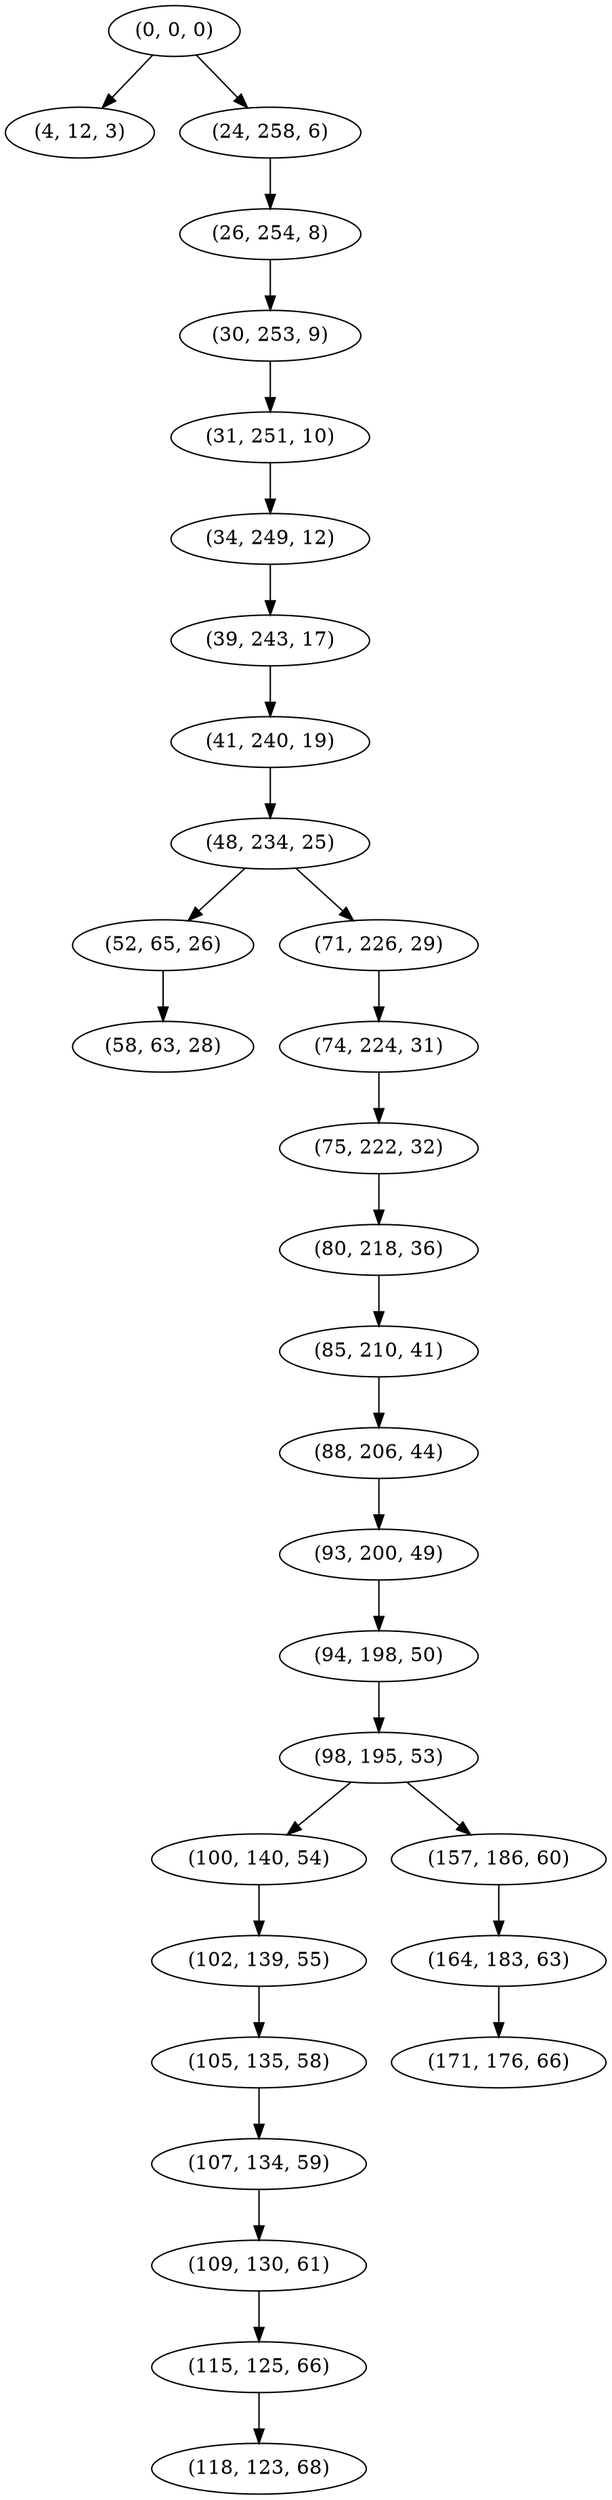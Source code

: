 digraph tree {
    "(0, 0, 0)";
    "(4, 12, 3)";
    "(24, 258, 6)";
    "(26, 254, 8)";
    "(30, 253, 9)";
    "(31, 251, 10)";
    "(34, 249, 12)";
    "(39, 243, 17)";
    "(41, 240, 19)";
    "(48, 234, 25)";
    "(52, 65, 26)";
    "(58, 63, 28)";
    "(71, 226, 29)";
    "(74, 224, 31)";
    "(75, 222, 32)";
    "(80, 218, 36)";
    "(85, 210, 41)";
    "(88, 206, 44)";
    "(93, 200, 49)";
    "(94, 198, 50)";
    "(98, 195, 53)";
    "(100, 140, 54)";
    "(102, 139, 55)";
    "(105, 135, 58)";
    "(107, 134, 59)";
    "(109, 130, 61)";
    "(115, 125, 66)";
    "(118, 123, 68)";
    "(157, 186, 60)";
    "(164, 183, 63)";
    "(171, 176, 66)";
    "(0, 0, 0)" -> "(4, 12, 3)";
    "(0, 0, 0)" -> "(24, 258, 6)";
    "(24, 258, 6)" -> "(26, 254, 8)";
    "(26, 254, 8)" -> "(30, 253, 9)";
    "(30, 253, 9)" -> "(31, 251, 10)";
    "(31, 251, 10)" -> "(34, 249, 12)";
    "(34, 249, 12)" -> "(39, 243, 17)";
    "(39, 243, 17)" -> "(41, 240, 19)";
    "(41, 240, 19)" -> "(48, 234, 25)";
    "(48, 234, 25)" -> "(52, 65, 26)";
    "(48, 234, 25)" -> "(71, 226, 29)";
    "(52, 65, 26)" -> "(58, 63, 28)";
    "(71, 226, 29)" -> "(74, 224, 31)";
    "(74, 224, 31)" -> "(75, 222, 32)";
    "(75, 222, 32)" -> "(80, 218, 36)";
    "(80, 218, 36)" -> "(85, 210, 41)";
    "(85, 210, 41)" -> "(88, 206, 44)";
    "(88, 206, 44)" -> "(93, 200, 49)";
    "(93, 200, 49)" -> "(94, 198, 50)";
    "(94, 198, 50)" -> "(98, 195, 53)";
    "(98, 195, 53)" -> "(100, 140, 54)";
    "(98, 195, 53)" -> "(157, 186, 60)";
    "(100, 140, 54)" -> "(102, 139, 55)";
    "(102, 139, 55)" -> "(105, 135, 58)";
    "(105, 135, 58)" -> "(107, 134, 59)";
    "(107, 134, 59)" -> "(109, 130, 61)";
    "(109, 130, 61)" -> "(115, 125, 66)";
    "(115, 125, 66)" -> "(118, 123, 68)";
    "(157, 186, 60)" -> "(164, 183, 63)";
    "(164, 183, 63)" -> "(171, 176, 66)";
}
